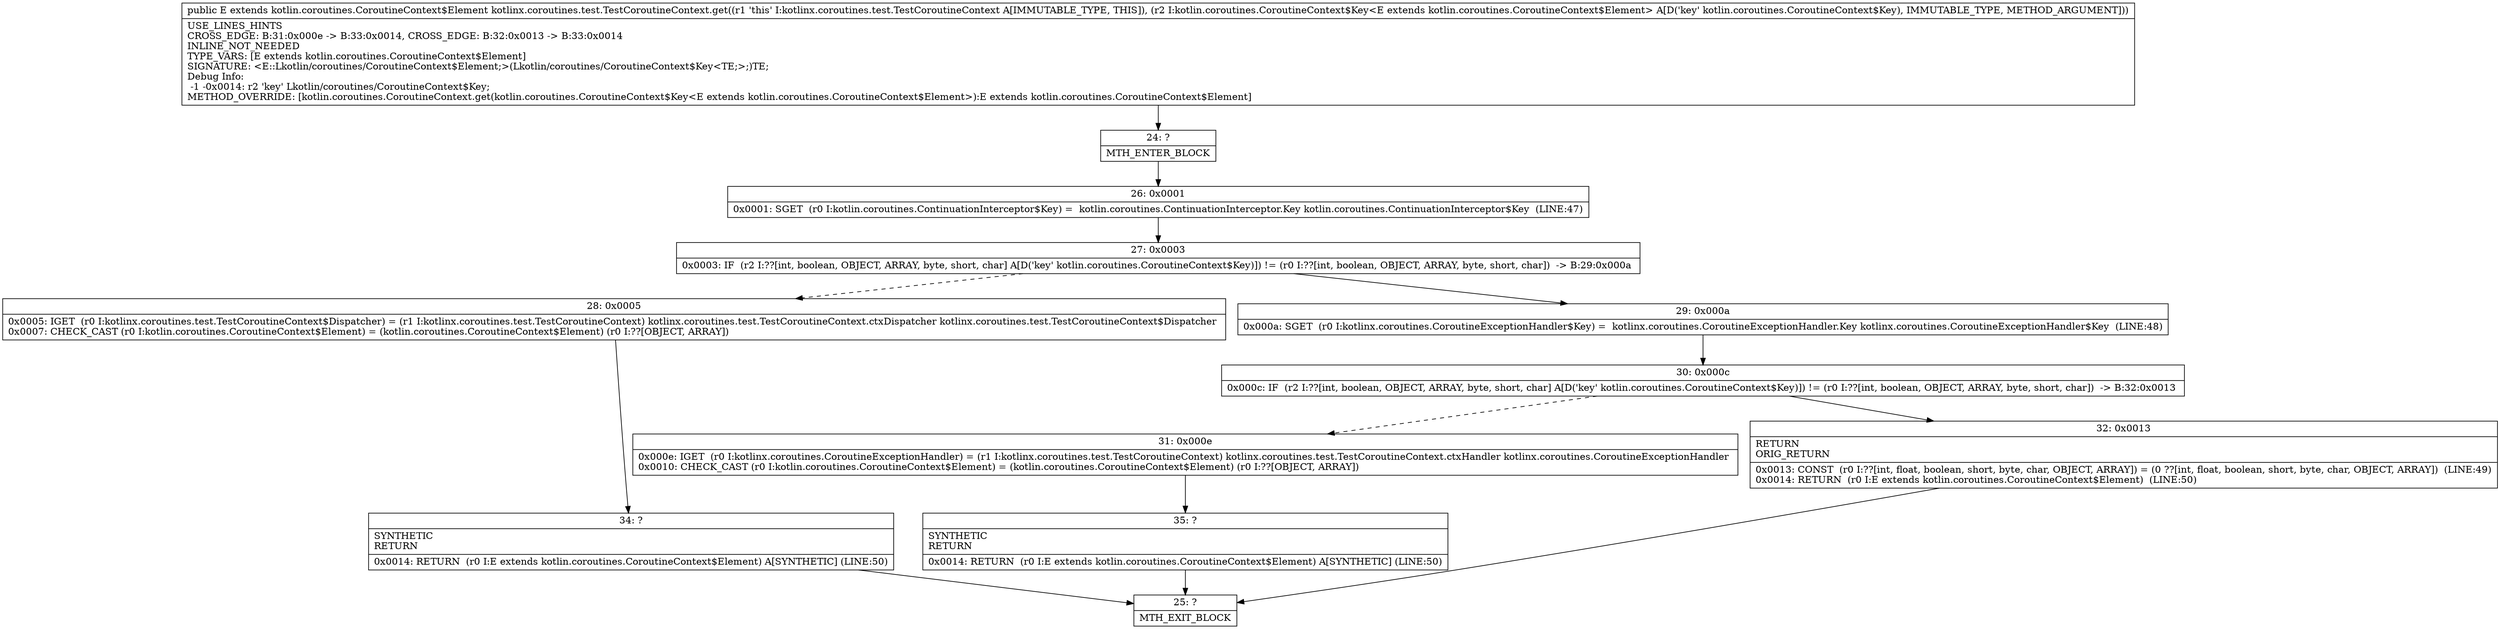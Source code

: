 digraph "CFG forkotlinx.coroutines.test.TestCoroutineContext.get(Lkotlin\/coroutines\/CoroutineContext$Key;)Lkotlin\/coroutines\/CoroutineContext$Element;" {
Node_24 [shape=record,label="{24\:\ ?|MTH_ENTER_BLOCK\l}"];
Node_26 [shape=record,label="{26\:\ 0x0001|0x0001: SGET  (r0 I:kotlin.coroutines.ContinuationInterceptor$Key) =  kotlin.coroutines.ContinuationInterceptor.Key kotlin.coroutines.ContinuationInterceptor$Key  (LINE:47)\l}"];
Node_27 [shape=record,label="{27\:\ 0x0003|0x0003: IF  (r2 I:??[int, boolean, OBJECT, ARRAY, byte, short, char] A[D('key' kotlin.coroutines.CoroutineContext$Key)]) != (r0 I:??[int, boolean, OBJECT, ARRAY, byte, short, char])  \-\> B:29:0x000a \l}"];
Node_28 [shape=record,label="{28\:\ 0x0005|0x0005: IGET  (r0 I:kotlinx.coroutines.test.TestCoroutineContext$Dispatcher) = (r1 I:kotlinx.coroutines.test.TestCoroutineContext) kotlinx.coroutines.test.TestCoroutineContext.ctxDispatcher kotlinx.coroutines.test.TestCoroutineContext$Dispatcher \l0x0007: CHECK_CAST (r0 I:kotlin.coroutines.CoroutineContext$Element) = (kotlin.coroutines.CoroutineContext$Element) (r0 I:??[OBJECT, ARRAY]) \l}"];
Node_34 [shape=record,label="{34\:\ ?|SYNTHETIC\lRETURN\l|0x0014: RETURN  (r0 I:E extends kotlin.coroutines.CoroutineContext$Element) A[SYNTHETIC] (LINE:50)\l}"];
Node_25 [shape=record,label="{25\:\ ?|MTH_EXIT_BLOCK\l}"];
Node_29 [shape=record,label="{29\:\ 0x000a|0x000a: SGET  (r0 I:kotlinx.coroutines.CoroutineExceptionHandler$Key) =  kotlinx.coroutines.CoroutineExceptionHandler.Key kotlinx.coroutines.CoroutineExceptionHandler$Key  (LINE:48)\l}"];
Node_30 [shape=record,label="{30\:\ 0x000c|0x000c: IF  (r2 I:??[int, boolean, OBJECT, ARRAY, byte, short, char] A[D('key' kotlin.coroutines.CoroutineContext$Key)]) != (r0 I:??[int, boolean, OBJECT, ARRAY, byte, short, char])  \-\> B:32:0x0013 \l}"];
Node_31 [shape=record,label="{31\:\ 0x000e|0x000e: IGET  (r0 I:kotlinx.coroutines.CoroutineExceptionHandler) = (r1 I:kotlinx.coroutines.test.TestCoroutineContext) kotlinx.coroutines.test.TestCoroutineContext.ctxHandler kotlinx.coroutines.CoroutineExceptionHandler \l0x0010: CHECK_CAST (r0 I:kotlin.coroutines.CoroutineContext$Element) = (kotlin.coroutines.CoroutineContext$Element) (r0 I:??[OBJECT, ARRAY]) \l}"];
Node_35 [shape=record,label="{35\:\ ?|SYNTHETIC\lRETURN\l|0x0014: RETURN  (r0 I:E extends kotlin.coroutines.CoroutineContext$Element) A[SYNTHETIC] (LINE:50)\l}"];
Node_32 [shape=record,label="{32\:\ 0x0013|RETURN\lORIG_RETURN\l|0x0013: CONST  (r0 I:??[int, float, boolean, short, byte, char, OBJECT, ARRAY]) = (0 ??[int, float, boolean, short, byte, char, OBJECT, ARRAY])  (LINE:49)\l0x0014: RETURN  (r0 I:E extends kotlin.coroutines.CoroutineContext$Element)  (LINE:50)\l}"];
MethodNode[shape=record,label="{public E extends kotlin.coroutines.CoroutineContext$Element kotlinx.coroutines.test.TestCoroutineContext.get((r1 'this' I:kotlinx.coroutines.test.TestCoroutineContext A[IMMUTABLE_TYPE, THIS]), (r2 I:kotlin.coroutines.CoroutineContext$Key\<E extends kotlin.coroutines.CoroutineContext$Element\> A[D('key' kotlin.coroutines.CoroutineContext$Key), IMMUTABLE_TYPE, METHOD_ARGUMENT]))  | USE_LINES_HINTS\lCROSS_EDGE: B:31:0x000e \-\> B:33:0x0014, CROSS_EDGE: B:32:0x0013 \-\> B:33:0x0014\lINLINE_NOT_NEEDED\lTYPE_VARS: [E extends kotlin.coroutines.CoroutineContext$Element]\lSIGNATURE: \<E::Lkotlin\/coroutines\/CoroutineContext$Element;\>(Lkotlin\/coroutines\/CoroutineContext$Key\<TE;\>;)TE;\lDebug Info:\l  \-1 \-0x0014: r2 'key' Lkotlin\/coroutines\/CoroutineContext$Key;\lMETHOD_OVERRIDE: [kotlin.coroutines.CoroutineContext.get(kotlin.coroutines.CoroutineContext$Key\<E extends kotlin.coroutines.CoroutineContext$Element\>):E extends kotlin.coroutines.CoroutineContext$Element]\l}"];
MethodNode -> Node_24;Node_24 -> Node_26;
Node_26 -> Node_27;
Node_27 -> Node_28[style=dashed];
Node_27 -> Node_29;
Node_28 -> Node_34;
Node_34 -> Node_25;
Node_29 -> Node_30;
Node_30 -> Node_31[style=dashed];
Node_30 -> Node_32;
Node_31 -> Node_35;
Node_35 -> Node_25;
Node_32 -> Node_25;
}

